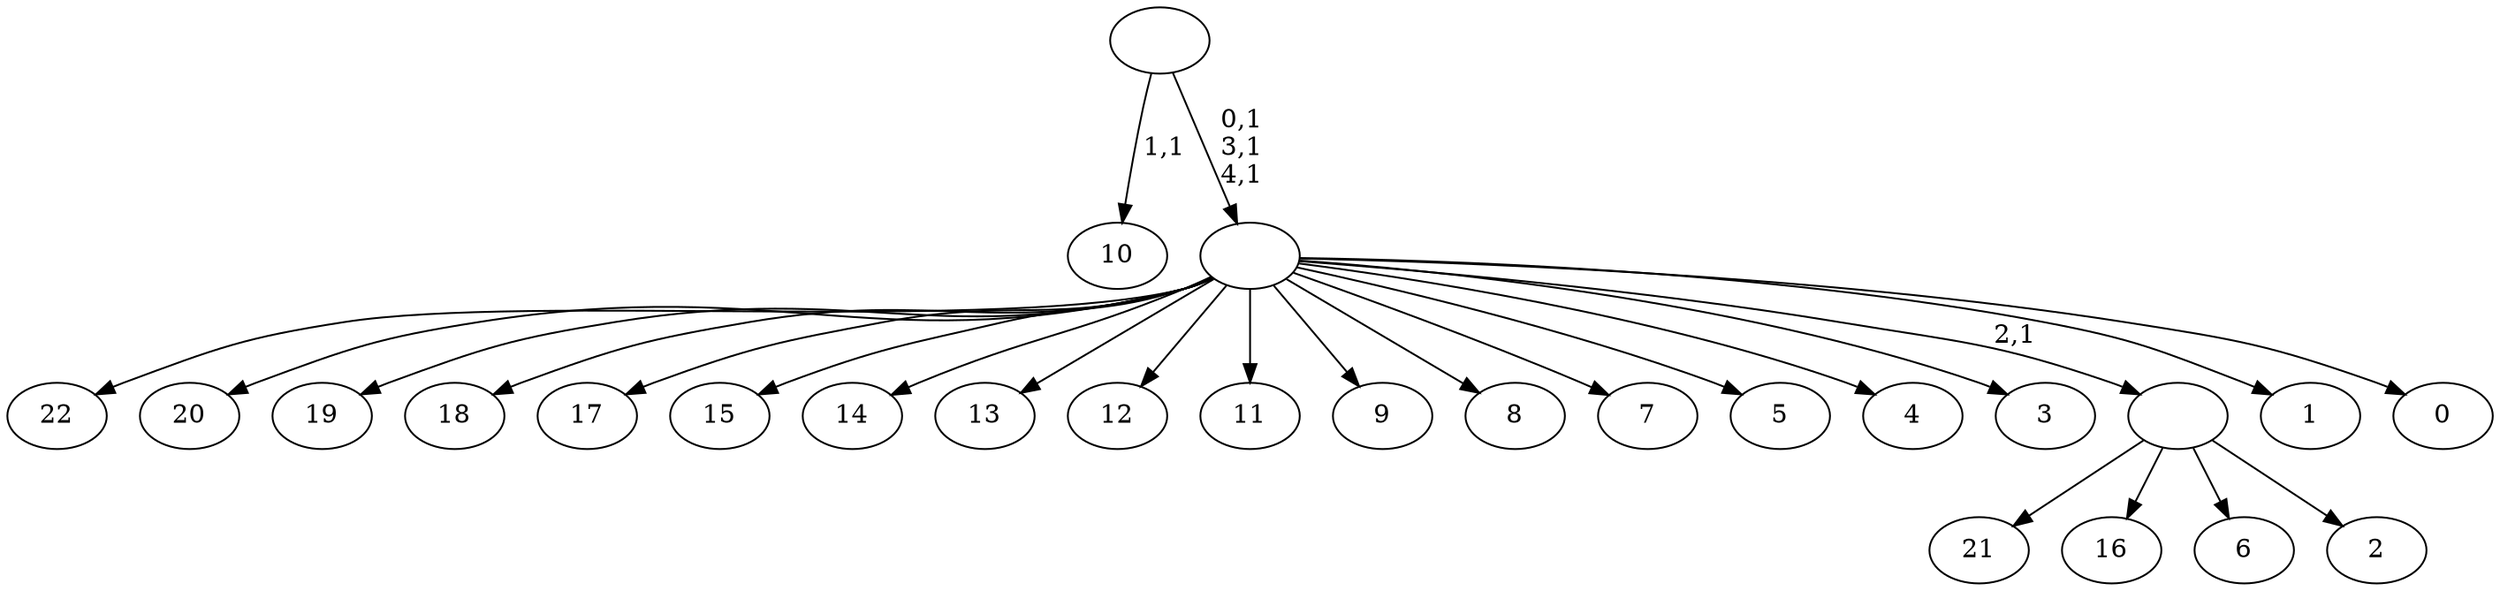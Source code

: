 digraph T {
	28 [label="22"]
	27 [label="21"]
	26 [label="20"]
	25 [label="19"]
	24 [label="18"]
	23 [label="17"]
	22 [label="16"]
	21 [label="15"]
	20 [label="14"]
	19 [label="13"]
	18 [label="12"]
	17 [label="11"]
	16 [label="10"]
	14 [label="9"]
	13 [label="8"]
	12 [label="7"]
	11 [label="6"]
	10 [label="5"]
	9 [label="4"]
	8 [label="3"]
	7 [label="2"]
	6 [label=""]
	5 [label="1"]
	4 [label="0"]
	3 [label=""]
	0 [label=""]
	6 -> 27 [label=""]
	6 -> 22 [label=""]
	6 -> 11 [label=""]
	6 -> 7 [label=""]
	3 -> 28 [label=""]
	3 -> 26 [label=""]
	3 -> 25 [label=""]
	3 -> 24 [label=""]
	3 -> 23 [label=""]
	3 -> 21 [label=""]
	3 -> 20 [label=""]
	3 -> 19 [label=""]
	3 -> 18 [label=""]
	3 -> 17 [label=""]
	3 -> 14 [label=""]
	3 -> 13 [label=""]
	3 -> 12 [label=""]
	3 -> 10 [label=""]
	3 -> 9 [label=""]
	3 -> 8 [label=""]
	3 -> 6 [label="2,1"]
	3 -> 5 [label=""]
	3 -> 4 [label=""]
	0 -> 3 [label="0,1\n3,1\n4,1"]
	0 -> 16 [label="1,1"]
}
